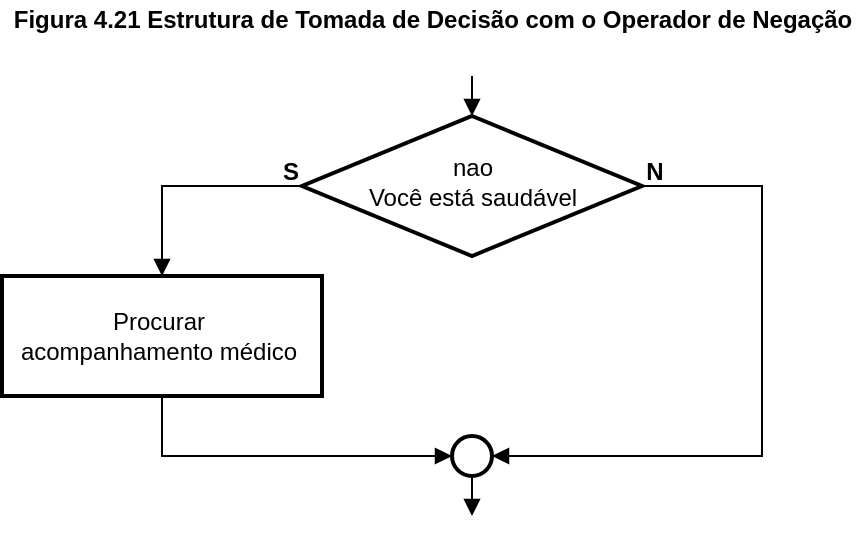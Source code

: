 <mxfile version="16.5.1" type="device"><diagram id="cJyJK-gvNjBEOG4X7bfV" name="Página-1"><mxGraphModel dx="1296" dy="722" grid="1" gridSize="10" guides="1" tooltips="1" connect="1" arrows="1" fold="1" page="1" pageScale="1" pageWidth="827" pageHeight="1169" math="0" shadow="0"><root><mxCell id="0"/><mxCell id="1" parent="0"/><mxCell id="_X5V4PnyYI3g9Xxgm58N-1" value="&lt;b&gt;Figura 4.21 Estrutura de Tomada de Decisão com o Operador de Negação&lt;/b&gt;" style="text;html=1;align=center;verticalAlign=middle;resizable=0;points=[];autosize=1;strokeColor=none;fillColor=none;" vertex="1" parent="1"><mxGeometry x="180" y="2" width="430" height="20" as="geometry"/></mxCell><mxCell id="_X5V4PnyYI3g9Xxgm58N-18" value="" style="group" vertex="1" connectable="0" parent="1"><mxGeometry x="180" y="40" width="380" height="220" as="geometry"/></mxCell><mxCell id="_X5V4PnyYI3g9Xxgm58N-16" style="edgeStyle=orthogonalEdgeStyle;rounded=0;orthogonalLoop=1;jettySize=auto;html=1;endArrow=block;endFill=1;entryX=0.5;entryY=0;entryDx=0;entryDy=0;entryPerimeter=0;" edge="1" parent="_X5V4PnyYI3g9Xxgm58N-18" target="_X5V4PnyYI3g9Xxgm58N-3"><mxGeometry relative="1" as="geometry"><mxPoint x="240" y="-40" as="targetPoint"/><mxPoint x="235" as="sourcePoint"/></mxGeometry></mxCell><mxCell id="_X5V4PnyYI3g9Xxgm58N-17" value="" style="group" vertex="1" connectable="0" parent="_X5V4PnyYI3g9Xxgm58N-18"><mxGeometry y="20" width="380" height="200" as="geometry"/></mxCell><mxCell id="_X5V4PnyYI3g9Xxgm58N-3" value="" style="strokeWidth=2;html=1;shape=mxgraph.flowchart.decision;whiteSpace=wrap;" vertex="1" parent="_X5V4PnyYI3g9Xxgm58N-17"><mxGeometry x="150" width="170" height="70" as="geometry"/></mxCell><mxCell id="_X5V4PnyYI3g9Xxgm58N-5" value="" style="whiteSpace=wrap;html=1;strokeWidth=2;" vertex="1" parent="_X5V4PnyYI3g9Xxgm58N-17"><mxGeometry y="80" width="160" height="60" as="geometry"/></mxCell><mxCell id="_X5V4PnyYI3g9Xxgm58N-6" value="" style="edgeStyle=orthogonalEdgeStyle;rounded=0;orthogonalLoop=1;jettySize=auto;html=1;exitX=0;exitY=0.5;exitDx=0;exitDy=0;exitPerimeter=0;endArrow=block;endFill=1;" edge="1" parent="_X5V4PnyYI3g9Xxgm58N-17" source="_X5V4PnyYI3g9Xxgm58N-3" target="_X5V4PnyYI3g9Xxgm58N-5"><mxGeometry relative="1" as="geometry"/></mxCell><mxCell id="_X5V4PnyYI3g9Xxgm58N-11" style="edgeStyle=orthogonalEdgeStyle;rounded=0;orthogonalLoop=1;jettySize=auto;html=1;exitX=0.5;exitY=1;exitDx=0;exitDy=0;exitPerimeter=0;endArrow=block;endFill=1;" edge="1" parent="_X5V4PnyYI3g9Xxgm58N-17" source="_X5V4PnyYI3g9Xxgm58N-8"><mxGeometry relative="1" as="geometry"><mxPoint x="235" y="200" as="targetPoint"/></mxGeometry></mxCell><mxCell id="_X5V4PnyYI3g9Xxgm58N-8" value="" style="strokeWidth=2;html=1;shape=mxgraph.flowchart.start_2;whiteSpace=wrap;" vertex="1" parent="_X5V4PnyYI3g9Xxgm58N-17"><mxGeometry x="225" y="160" width="20" height="20" as="geometry"/></mxCell><mxCell id="_X5V4PnyYI3g9Xxgm58N-10" style="edgeStyle=orthogonalEdgeStyle;rounded=0;orthogonalLoop=1;jettySize=auto;html=1;exitX=1;exitY=0.5;exitDx=0;exitDy=0;exitPerimeter=0;entryX=1;entryY=0.5;entryDx=0;entryDy=0;entryPerimeter=0;endArrow=block;endFill=1;" edge="1" parent="_X5V4PnyYI3g9Xxgm58N-17" source="_X5V4PnyYI3g9Xxgm58N-3" target="_X5V4PnyYI3g9Xxgm58N-8"><mxGeometry relative="1" as="geometry"><Array as="points"><mxPoint x="380" y="35"/><mxPoint x="380" y="170"/></Array></mxGeometry></mxCell><mxCell id="_X5V4PnyYI3g9Xxgm58N-9" style="edgeStyle=orthogonalEdgeStyle;rounded=0;orthogonalLoop=1;jettySize=auto;html=1;exitX=0.5;exitY=1;exitDx=0;exitDy=0;entryX=0;entryY=0.5;entryDx=0;entryDy=0;entryPerimeter=0;endArrow=block;endFill=1;" edge="1" parent="_X5V4PnyYI3g9Xxgm58N-17" source="_X5V4PnyYI3g9Xxgm58N-5" target="_X5V4PnyYI3g9Xxgm58N-8"><mxGeometry relative="1" as="geometry"/></mxCell><mxCell id="_X5V4PnyYI3g9Xxgm58N-12" value="&lt;b&gt;N&lt;/b&gt;" style="text;html=1;align=center;verticalAlign=middle;resizable=0;points=[];autosize=1;strokeColor=none;fillColor=none;" vertex="1" parent="_X5V4PnyYI3g9Xxgm58N-17"><mxGeometry x="316" y="18" width="20" height="20" as="geometry"/></mxCell><mxCell id="_X5V4PnyYI3g9Xxgm58N-13" value="&lt;b&gt;S&lt;/b&gt;" style="text;html=1;align=center;verticalAlign=middle;resizable=0;points=[];autosize=1;strokeColor=none;fillColor=none;" vertex="1" parent="_X5V4PnyYI3g9Xxgm58N-17"><mxGeometry x="134" y="18" width="20" height="20" as="geometry"/></mxCell><mxCell id="_X5V4PnyYI3g9Xxgm58N-14" value="nao&lt;br&gt;Você está saudável" style="text;html=1;align=center;verticalAlign=middle;resizable=0;points=[];autosize=1;strokeColor=none;fillColor=none;" vertex="1" parent="_X5V4PnyYI3g9Xxgm58N-17"><mxGeometry x="175" y="18" width="120" height="30" as="geometry"/></mxCell><mxCell id="_X5V4PnyYI3g9Xxgm58N-15" value="Procurar&lt;br&gt;acompanhamento médico" style="text;html=1;align=center;verticalAlign=middle;resizable=0;points=[];autosize=1;strokeColor=none;fillColor=none;" vertex="1" parent="_X5V4PnyYI3g9Xxgm58N-17"><mxGeometry x="3" y="95" width="150" height="30" as="geometry"/></mxCell></root></mxGraphModel></diagram></mxfile>